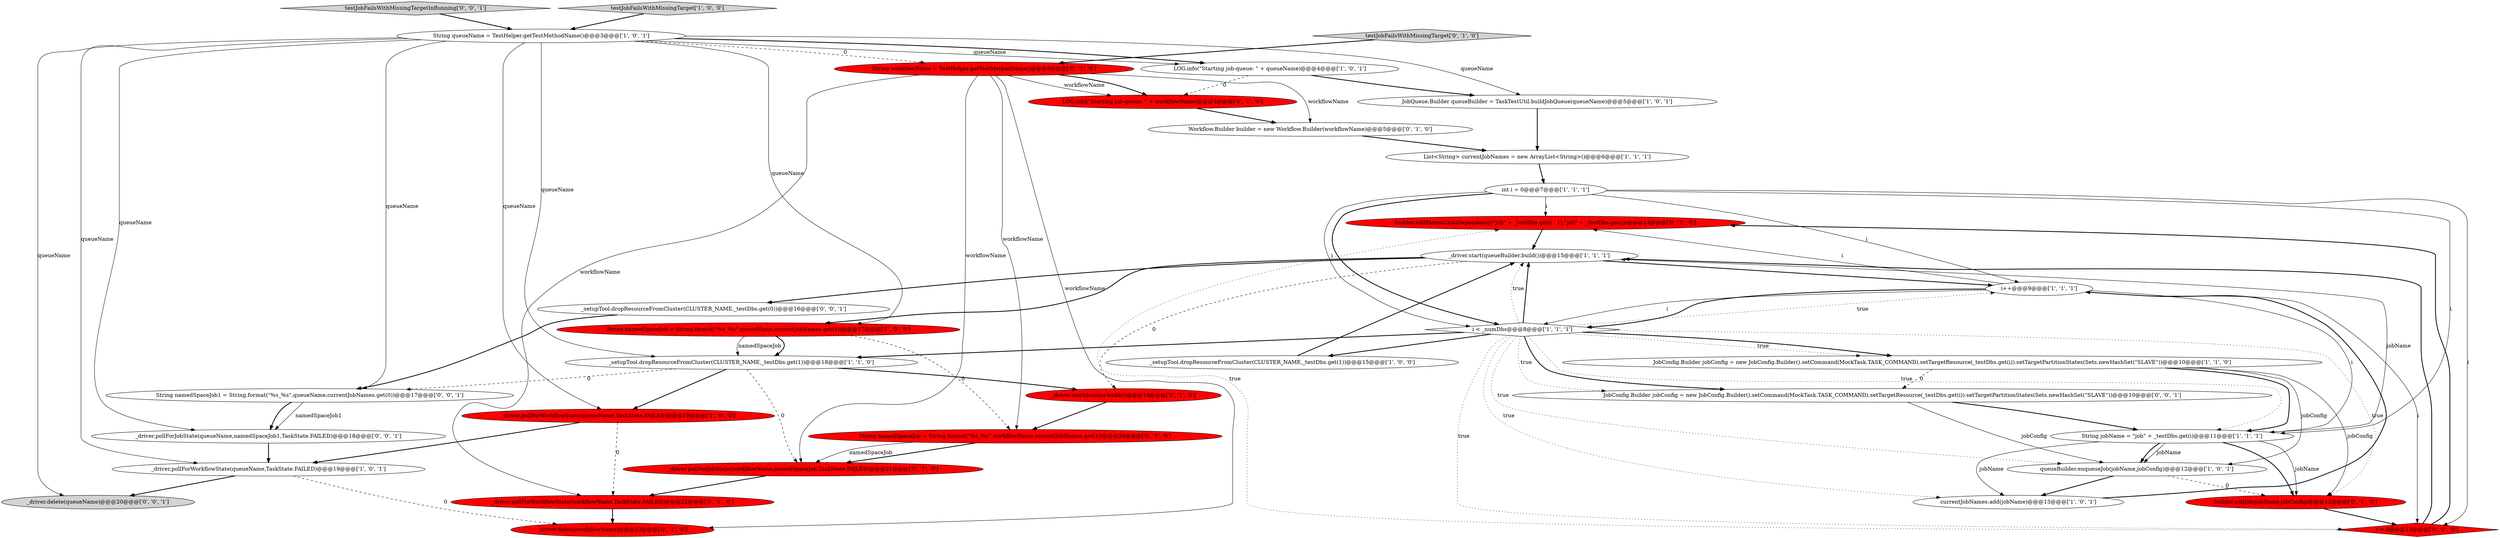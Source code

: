 digraph {
20 [style = filled, label = "String workflowName = TestHelper.getTestMethodName()@@@3@@@['0', '1', '0']", fillcolor = red, shape = ellipse image = "AAA1AAABBB2BBB"];
34 [style = filled, label = "_setupTool.dropResourceFromCluster(CLUSTER_NAME,_testDbs.get(0))@@@16@@@['0', '0', '1']", fillcolor = white, shape = ellipse image = "AAA0AAABBB3BBB"];
18 [style = filled, label = "String namedSpaceJob = String.format(\"%s_%s\",workflowName,currentJobNames.get(1))@@@20@@@['0', '1', '0']", fillcolor = red, shape = ellipse image = "AAA1AAABBB2BBB"];
33 [style = filled, label = "_driver.pollForJobState(queueName,namedSpaceJob1,TaskState.FAILED)@@@18@@@['0', '0', '1']", fillcolor = white, shape = ellipse image = "AAA0AAABBB3BBB"];
14 [style = filled, label = "int i = 0@@@7@@@['1', '1', '1']", fillcolor = white, shape = ellipse image = "AAA0AAABBB1BBB"];
25 [style = filled, label = "builder.addParentChildDependency(\"job\" + _testDbs.get(i - 1),\"job\" + _testDbs.get(i))@@@14@@@['0', '1', '0']", fillcolor = red, shape = ellipse image = "AAA1AAABBB2BBB"];
9 [style = filled, label = "String namedSpaceJob = String.format(\"%s_%s\",queueName,currentJobNames.get(1))@@@17@@@['1', '0', '0']", fillcolor = red, shape = ellipse image = "AAA1AAABBB1BBB"];
31 [style = filled, label = "testJobFailsWithMissingTargetInRunning['0', '0', '1']", fillcolor = lightgray, shape = diamond image = "AAA0AAABBB3BBB"];
0 [style = filled, label = "LOG.info(\"Starting job-queue: \" + queueName)@@@4@@@['1', '0', '1']", fillcolor = white, shape = ellipse image = "AAA0AAABBB1BBB"];
23 [style = filled, label = "LOG.info(\"Starting job-queue: \" + workflowName)@@@4@@@['0', '1', '0']", fillcolor = red, shape = ellipse image = "AAA1AAABBB2BBB"];
28 [style = filled, label = "Workflow.Builder builder = new Workflow.Builder(workflowName)@@@5@@@['0', '1', '0']", fillcolor = white, shape = ellipse image = "AAA0AAABBB2BBB"];
35 [style = filled, label = "_driver.delete(queueName)@@@20@@@['0', '0', '1']", fillcolor = lightgray, shape = ellipse image = "AAA0AAABBB3BBB"];
11 [style = filled, label = "currentJobNames.add(jobName)@@@13@@@['1', '0', '1']", fillcolor = white, shape = ellipse image = "AAA0AAABBB1BBB"];
4 [style = filled, label = "_setupTool.dropResourceFromCluster(CLUSTER_NAME,_testDbs.get(1))@@@15@@@['1', '0', '0']", fillcolor = white, shape = ellipse image = "AAA0AAABBB1BBB"];
1 [style = filled, label = "String jobName = \"job\" + _testDbs.get(i)@@@11@@@['1', '1', '1']", fillcolor = white, shape = ellipse image = "AAA0AAABBB1BBB"];
17 [style = filled, label = "testJobFailsWithMissingTarget['1', '0', '0']", fillcolor = lightgray, shape = diamond image = "AAA0AAABBB1BBB"];
5 [style = filled, label = "_setupTool.dropResourceFromCluster(CLUSTER_NAME,_testDbs.get(1))@@@18@@@['1', '1', '0']", fillcolor = white, shape = ellipse image = "AAA0AAABBB1BBB"];
19 [style = filled, label = "_driver.delete(workflowName)@@@23@@@['0', '1', '0']", fillcolor = red, shape = ellipse image = "AAA1AAABBB2BBB"];
32 [style = filled, label = "String namedSpaceJob1 = String.format(\"%s_%s\",queueName,currentJobNames.get(0))@@@17@@@['0', '0', '1']", fillcolor = white, shape = ellipse image = "AAA0AAABBB3BBB"];
29 [style = filled, label = "builder.addJob(jobName,jobConfig)@@@12@@@['0', '1', '0']", fillcolor = red, shape = ellipse image = "AAA1AAABBB2BBB"];
13 [style = filled, label = "_driver.pollForWorkflowState(queueName,TaskState.FAILED)@@@19@@@['1', '0', '1']", fillcolor = white, shape = ellipse image = "AAA0AAABBB1BBB"];
3 [style = filled, label = "i++@@@9@@@['1', '1', '1']", fillcolor = white, shape = ellipse image = "AAA0AAABBB1BBB"];
16 [style = filled, label = "List<String> currentJobNames = new ArrayList<String>()@@@6@@@['1', '1', '1']", fillcolor = white, shape = ellipse image = "AAA0AAABBB1BBB"];
24 [style = filled, label = "i > 0@@@13@@@['0', '1', '0']", fillcolor = red, shape = diamond image = "AAA1AAABBB2BBB"];
27 [style = filled, label = "testJobFailsWithMissingTarget['0', '1', '0']", fillcolor = lightgray, shape = diamond image = "AAA0AAABBB2BBB"];
10 [style = filled, label = "queueBuilder.enqueueJob(jobName,jobConfig)@@@12@@@['1', '0', '1']", fillcolor = white, shape = ellipse image = "AAA0AAABBB1BBB"];
30 [style = filled, label = "JobConfig.Builder jobConfig = new JobConfig.Builder().setCommand(MockTask.TASK_COMMAND).setTargetResource(_testDbs.get(i)).setTargetPartitionStates(Sets.newHashSet(\"SLAVE\"))@@@10@@@['0', '0', '1']", fillcolor = white, shape = ellipse image = "AAA0AAABBB3BBB"];
22 [style = filled, label = "_driver.pollForJobState(workflowName,namedSpaceJob,TaskState.FAILED)@@@21@@@['0', '1', '0']", fillcolor = red, shape = ellipse image = "AAA1AAABBB2BBB"];
12 [style = filled, label = "JobConfig.Builder jobConfig = new JobConfig.Builder().setCommand(MockTask.TASK_COMMAND).setTargetResource(_testDbs.get(i)).setTargetPartitionStates(Sets.newHashSet(\"SLAVE\"))@@@10@@@['1', '1', '0']", fillcolor = white, shape = ellipse image = "AAA0AAABBB1BBB"];
8 [style = filled, label = "_driver.start(queueBuilder.build())@@@15@@@['1', '1', '1']", fillcolor = white, shape = ellipse image = "AAA0AAABBB1BBB"];
6 [style = filled, label = "String queueName = TestHelper.getTestMethodName()@@@3@@@['1', '0', '1']", fillcolor = white, shape = ellipse image = "AAA0AAABBB1BBB"];
26 [style = filled, label = "_driver.pollForWorkflowState(workflowName,TaskState.FAILED)@@@22@@@['0', '1', '0']", fillcolor = red, shape = ellipse image = "AAA1AAABBB2BBB"];
2 [style = filled, label = "i < _numDbs@@@8@@@['1', '1', '1']", fillcolor = white, shape = diamond image = "AAA0AAABBB1BBB"];
15 [style = filled, label = "_driver.pollForWorkflowState(queueName,TaskState.FAILED)@@@19@@@['1', '0', '0']", fillcolor = red, shape = ellipse image = "AAA1AAABBB1BBB"];
7 [style = filled, label = "JobQueue.Builder queueBuilder = TaskTestUtil.buildJobQueue(queueName)@@@5@@@['1', '0', '1']", fillcolor = white, shape = ellipse image = "AAA0AAABBB1BBB"];
21 [style = filled, label = "_driver.start(builder.build())@@@19@@@['0', '1', '0']", fillcolor = red, shape = ellipse image = "AAA1AAABBB2BBB"];
12->29 [style = solid, label="jobConfig"];
24->25 [style = dotted, label="true"];
5->15 [style = bold, label=""];
14->25 [style = solid, label="i"];
6->13 [style = solid, label="queueName"];
21->18 [style = bold, label=""];
6->15 [style = solid, label="queueName"];
2->11 [style = dotted, label="true"];
23->28 [style = bold, label=""];
6->35 [style = solid, label="queueName"];
18->22 [style = bold, label=""];
31->6 [style = bold, label=""];
6->5 [style = solid, label="queueName"];
7->16 [style = bold, label=""];
9->5 [style = bold, label=""];
16->14 [style = bold, label=""];
4->8 [style = bold, label=""];
34->32 [style = bold, label=""];
2->8 [style = dotted, label="true"];
2->10 [style = dotted, label="true"];
10->11 [style = bold, label=""];
2->3 [style = dotted, label="true"];
8->34 [style = bold, label=""];
3->2 [style = solid, label="i"];
15->13 [style = bold, label=""];
2->29 [style = dotted, label="true"];
6->20 [style = dashed, label="0"];
2->24 [style = dotted, label="true"];
0->23 [style = dashed, label="0"];
6->32 [style = solid, label="queueName"];
12->30 [style = dashed, label="0"];
10->29 [style = dashed, label="0"];
12->1 [style = bold, label=""];
2->4 [style = bold, label=""];
33->13 [style = bold, label=""];
30->10 [style = solid, label="jobConfig"];
0->7 [style = bold, label=""];
20->26 [style = solid, label="workflowName"];
5->21 [style = bold, label=""];
5->32 [style = dashed, label="0"];
20->23 [style = bold, label=""];
14->24 [style = solid, label="i"];
3->2 [style = bold, label=""];
20->28 [style = solid, label="workflowName"];
20->19 [style = solid, label="workflowName"];
2->12 [style = dotted, label="true"];
15->26 [style = dashed, label="0"];
18->22 [style = solid, label="namedSpaceJob"];
1->8 [style = solid, label="jobName"];
24->8 [style = bold, label=""];
27->20 [style = bold, label=""];
9->5 [style = solid, label="namedSpaceJob"];
22->26 [style = bold, label=""];
3->24 [style = solid, label="i"];
1->11 [style = solid, label="jobName"];
1->10 [style = solid, label="jobName"];
17->6 [style = bold, label=""];
9->18 [style = dashed, label="0"];
32->33 [style = solid, label="namedSpaceJob1"];
8->3 [style = bold, label=""];
2->30 [style = dotted, label="true"];
26->19 [style = bold, label=""];
14->3 [style = solid, label="i"];
32->33 [style = bold, label=""];
11->3 [style = bold, label=""];
24->25 [style = bold, label=""];
6->33 [style = solid, label="queueName"];
1->29 [style = solid, label="jobName"];
6->0 [style = solid, label="queueName"];
14->2 [style = bold, label=""];
1->29 [style = bold, label=""];
2->5 [style = bold, label=""];
5->22 [style = dashed, label="0"];
3->25 [style = solid, label="i"];
30->1 [style = bold, label=""];
6->9 [style = solid, label="queueName"];
6->7 [style = solid, label="queueName"];
3->1 [style = solid, label="i"];
6->0 [style = bold, label=""];
20->22 [style = solid, label="workflowName"];
8->21 [style = dashed, label="0"];
13->19 [style = dashed, label="0"];
28->16 [style = bold, label=""];
2->12 [style = bold, label=""];
2->1 [style = dotted, label="true"];
14->1 [style = solid, label="i"];
8->9 [style = bold, label=""];
20->18 [style = solid, label="workflowName"];
12->10 [style = solid, label="jobConfig"];
25->8 [style = bold, label=""];
20->23 [style = solid, label="workflowName"];
2->30 [style = bold, label=""];
29->24 [style = bold, label=""];
1->10 [style = bold, label=""];
13->35 [style = bold, label=""];
14->2 [style = solid, label="i"];
2->8 [style = bold, label=""];
}
